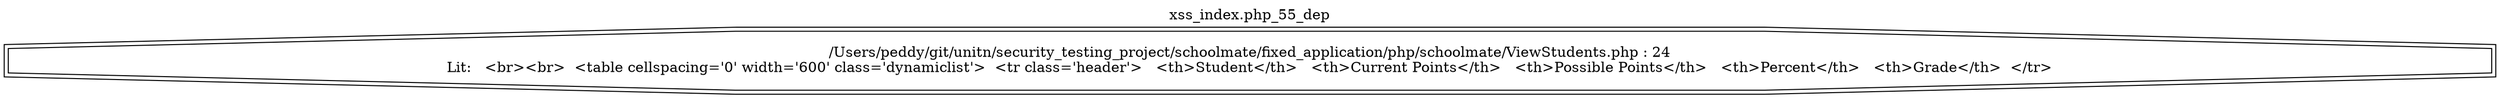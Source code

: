 digraph cfg {
  label="xss_index.php_55_dep";
  labelloc=t;
  n1 [shape=doubleoctagon, label="/Users/peddy/git/unitn/security_testing_project/schoolmate/fixed_application/php/schoolmate/ViewStudents.php : 24\nLit:   <br><br>  <table cellspacing='0' width='600' class='dynamiclist'>  <tr class='header'>   <th>Student</th>   <th>Current Points</th>   <th>Possible Points</th>   <th>Percent</th>   <th>Grade</th>  </tr>\n"];
}
